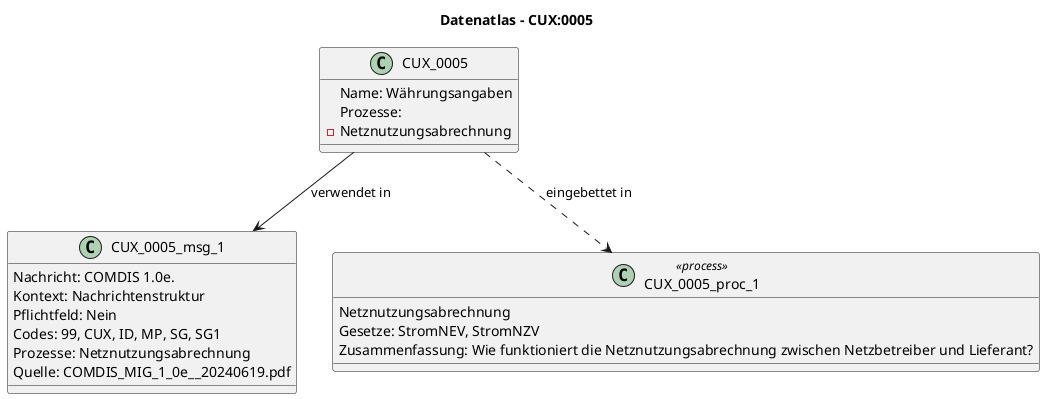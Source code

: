 @startuml
title Datenatlas – CUX:0005
class CUX_0005 {
  Name: Währungsangaben
  Prozesse:
    - Netznutzungsabrechnung
}
class CUX_0005_msg_1 {
  Nachricht: COMDIS 1.0e.
  Kontext: Nachrichtenstruktur
  Pflichtfeld: Nein
  Codes: 99, CUX, ID, MP, SG, SG1
  Prozesse: Netznutzungsabrechnung
  Quelle: COMDIS_MIG_1_0e__20240619.pdf
}
CUX_0005 --> CUX_0005_msg_1 : verwendet in
class CUX_0005_proc_1 <<process>> {
  Netznutzungsabrechnung
  Gesetze: StromNEV, StromNZV
  Zusammenfassung: Wie funktioniert die Netznutzungsabrechnung zwischen Netzbetreiber und Lieferant?
}
CUX_0005 ..> CUX_0005_proc_1 : eingebettet in
@enduml